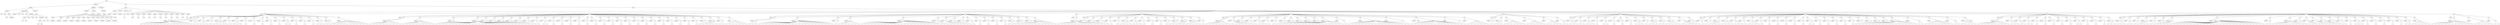 graph Tree {
	"t0" [label = "TEI"];
	"t1" [label = "teiHeader"];
	"t2" [label = "fileDesc"];
	"t3" [label = "titleStmt"];
	"t4" [label = "title"];
	"t5" [label = "title"];
	"t6" [label = "author"];
	"t7" [label = "idno"];
	"t8" [label = "persName"];
	"t9" [label = "publicationStmt"];
	"t10" [label = "publisher"];
	"t11" [label = "idno"];
	"t12" [label = "idno"];
	"t13" [label = "idno"];
	"t14" [label = "availability"];
	"t15" [label = "licence"];
	"t16" [label = "ab"];
	"t17" [label = "ref"];
	"t18" [label = "sourceDesc"];
	"t19" [label = "bibl"];
	"t20" [label = "name"];
	"t21" [label = "idno"];
	"t22" [label = "idno"];
	"t23" [label = "availability"];
	"t24" [label = "licence"];
	"t25" [label = "ab"];
	"t26" [label = "ref"];
	"t27" [label = "bibl"];
	"t28" [label = "date"];
	"t29" [label = "idno"];
	"t30" [label = "profileDesc"];
	"t31" [label = "particDesc"];
	"t32" [label = "listPerson"];
	"t33" [label = "person"];
	"t34" [label = "persName"];
	"t35" [label = "person"];
	"t36" [label = "persName"];
	"t37" [label = "person"];
	"t38" [label = "persName"];
	"t39" [label = "person"];
	"t40" [label = "persName"];
	"t41" [label = "person"];
	"t42" [label = "persName"];
	"t43" [label = "person"];
	"t44" [label = "persName"];
	"t45" [label = "person"];
	"t46" [label = "persName"];
	"t47" [label = "person"];
	"t48" [label = "persName"];
	"t49" [label = "person"];
	"t50" [label = "persName"];
	"t51" [label = "person"];
	"t52" [label = "persName"];
	"t53" [label = "person"];
	"t54" [label = "persName"];
	"t55" [label = "textClass"];
	"t56" [label = "keywords"];
	"t57" [label = "term"];
	"t58" [label = "term"];
	"t59" [label = "classCode"];
	"t60" [label = "revisionDesc"];
	"t61" [label = "listChange"];
	"t62" [label = "change"];
	"t63" [label = "text"];
	"t64" [label = "front"];
	"t65" [label = "docTitle"];
	"t66" [label = "titlePart"];
	"t67" [label = "titlePart"];
	"t68" [label = "titlePart"];
	"t69" [label = "docDate"];
	"t70" [label = "docAuthor"];
	"t71" [label = "div"];
	"t72" [label = "div"];
	"t73" [label = "p"];
	"t74" [label = "castList"];
	"t75" [label = "head"];
	"t76" [label = "castItem"];
	"t77" [label = "role"];
	"t78" [label = "castItem"];
	"t79" [label = "role"];
	"t80" [label = "castItem"];
	"t81" [label = "role"];
	"t82" [label = "castItem"];
	"t83" [label = "role"];
	"t84" [label = "castItem"];
	"t85" [label = "role"];
	"t86" [label = "castItem"];
	"t87" [label = "role"];
	"t88" [label = "castItem"];
	"t89" [label = "role"];
	"t90" [label = "castItem"];
	"t91" [label = "role"];
	"t92" [label = "castItem"];
	"t93" [label = "role"];
	"t94" [label = "castItem"];
	"t95" [label = "role"];
	"t96" [label = "castItem"];
	"t97" [label = "role"];
	"t98" [label = "body"];
	"t99" [label = "div"];
	"t100" [label = "head"];
	"t101" [label = "div"];
	"t102" [label = "head"];
	"t103" [label = "sp"];
	"t104" [label = "speaker"];
	"t105" [label = "p"];
	"t106" [label = "s"];
	"t107" [label = "s"];
	"t108" [label = "s"];
	"t109" [label = "s"];
	"t110" [label = "s"];
	"t111" [label = "s"];
	"t112" [label = "s"];
	"t113" [label = "s"];
	"t114" [label = "s"];
	"t115" [label = "s"];
	"t116" [label = "s"];
	"t117" [label = "s"];
	"t118" [label = "s"];
	"t119" [label = "s"];
	"t120" [label = "s"];
	"t121" [label = "s"];
	"t122" [label = "sp"];
	"t123" [label = "speaker"];
	"t124" [label = "p"];
	"t125" [label = "s"];
	"t126" [label = "s"];
	"t127" [label = "sp"];
	"t128" [label = "speaker"];
	"t129" [label = "p"];
	"t130" [label = "s"];
	"t131" [label = "s"];
	"t132" [label = "s"];
	"t133" [label = "sp"];
	"t134" [label = "speaker"];
	"t135" [label = "p"];
	"t136" [label = "s"];
	"t137" [label = "sp"];
	"t138" [label = "speaker"];
	"t139" [label = "p"];
	"t140" [label = "s"];
	"t141" [label = "s"];
	"t142" [label = "s"];
	"t143" [label = "s"];
	"t144" [label = "s"];
	"t145" [label = "sp"];
	"t146" [label = "speaker"];
	"t147" [label = "p"];
	"t148" [label = "s"];
	"t149" [label = "sp"];
	"t150" [label = "speaker"];
	"t151" [label = "p"];
	"t152" [label = "s"];
	"t153" [label = "s"];
	"t154" [label = "s"];
	"t155" [label = "sp"];
	"t156" [label = "speaker"];
	"t157" [label = "p"];
	"t158" [label = "s"];
	"t159" [label = "sp"];
	"t160" [label = "speaker"];
	"t161" [label = "p"];
	"t162" [label = "s"];
	"t163" [label = "sp"];
	"t164" [label = "speaker"];
	"t165" [label = "p"];
	"t166" [label = "s"];
	"t167" [label = "sp"];
	"t168" [label = "speaker"];
	"t169" [label = "p"];
	"t170" [label = "s"];
	"t171" [label = "sp"];
	"t172" [label = "speaker"];
	"t173" [label = "p"];
	"t174" [label = "s"];
	"t175" [label = "sp"];
	"t176" [label = "speaker"];
	"t177" [label = "p"];
	"t178" [label = "s"];
	"t179" [label = "s"];
	"t180" [label = "sp"];
	"t181" [label = "speaker"];
	"t182" [label = "p"];
	"t183" [label = "s"];
	"t184" [label = "sp"];
	"t185" [label = "speaker"];
	"t186" [label = "p"];
	"t187" [label = "s"];
	"t188" [label = "sp"];
	"t189" [label = "speaker"];
	"t190" [label = "p"];
	"t191" [label = "s"];
	"t192" [label = "sp"];
	"t193" [label = "speaker"];
	"t194" [label = "p"];
	"t195" [label = "s"];
	"t196" [label = "s"];
	"t197" [label = "sp"];
	"t198" [label = "speaker"];
	"t199" [label = "p"];
	"t200" [label = "s"];
	"t201" [label = "s"];
	"t202" [label = "sp"];
	"t203" [label = "speaker"];
	"t204" [label = "p"];
	"t205" [label = "s"];
	"t206" [label = "s"];
	"t207" [label = "s"];
	"t208" [label = "s"];
	"t209" [label = "s"];
	"t210" [label = "s"];
	"t211" [label = "s"];
	"t212" [label = "s"];
	"t213" [label = "s"];
	"t214" [label = "s"];
	"t215" [label = "s"];
	"t216" [label = "s"];
	"t217" [label = "div"];
	"t218" [label = "head"];
	"t219" [label = "sp"];
	"t220" [label = "speaker"];
	"t221" [label = "p"];
	"t222" [label = "s"];
	"t223" [label = "s"];
	"t224" [label = "s"];
	"t225" [label = "s"];
	"t226" [label = "s"];
	"t227" [label = "s"];
	"t228" [label = "s"];
	"t229" [label = "s"];
	"t230" [label = "s"];
	"t231" [label = "s"];
	"t232" [label = "sp"];
	"t233" [label = "speaker"];
	"t234" [label = "p"];
	"t235" [label = "s"];
	"t236" [label = "s"];
	"t237" [label = "s"];
	"t238" [label = "s"];
	"t239" [label = "s"];
	"t240" [label = "s"];
	"t241" [label = "s"];
	"t242" [label = "s"];
	"t243" [label = "s"];
	"t244" [label = "s"];
	"t245" [label = "sp"];
	"t246" [label = "speaker"];
	"t247" [label = "p"];
	"t248" [label = "s"];
	"t249" [label = "sp"];
	"t250" [label = "speaker"];
	"t251" [label = "p"];
	"t252" [label = "s"];
	"t253" [label = "s"];
	"t254" [label = "s"];
	"t255" [label = "s"];
	"t256" [label = "s"];
	"t257" [label = "s"];
	"t258" [label = "s"];
	"t259" [label = "s"];
	"t260" [label = "s"];
	"t261" [label = "s"];
	"t262" [label = "s"];
	"t263" [label = "s"];
	"t264" [label = "s"];
	"t265" [label = "s"];
	"t266" [label = "s"];
	"t267" [label = "s"];
	"t268" [label = "s"];
	"t269" [label = "s"];
	"t270" [label = "s"];
	"t271" [label = "s"];
	"t272" [label = "s"];
	"t273" [label = "s"];
	"t274" [label = "s"];
	"t275" [label = "s"];
	"t276" [label = "sp"];
	"t277" [label = "speaker"];
	"t278" [label = "p"];
	"t279" [label = "s"];
	"t280" [label = "sp"];
	"t281" [label = "speaker"];
	"t282" [label = "p"];
	"t283" [label = "s"];
	"t284" [label = "sp"];
	"t285" [label = "speaker"];
	"t286" [label = "p"];
	"t287" [label = "s"];
	"t288" [label = "sp"];
	"t289" [label = "speaker"];
	"t290" [label = "p"];
	"t291" [label = "s"];
	"t292" [label = "sp"];
	"t293" [label = "speaker"];
	"t294" [label = "p"];
	"t295" [label = "s"];
	"t296" [label = "sp"];
	"t297" [label = "speaker"];
	"t298" [label = "p"];
	"t299" [label = "s"];
	"t300" [label = "sp"];
	"t301" [label = "speaker"];
	"t302" [label = "p"];
	"t303" [label = "s"];
	"t304" [label = "sp"];
	"t305" [label = "speaker"];
	"t306" [label = "p"];
	"t307" [label = "s"];
	"t308" [label = "s"];
	"t309" [label = "sp"];
	"t310" [label = "speaker"];
	"t311" [label = "p"];
	"t312" [label = "s"];
	"t313" [label = "sp"];
	"t314" [label = "speaker"];
	"t315" [label = "p"];
	"t316" [label = "s"];
	"t317" [label = "sp"];
	"t318" [label = "speaker"];
	"t319" [label = "p"];
	"t320" [label = "s"];
	"t321" [label = "sp"];
	"t322" [label = "speaker"];
	"t323" [label = "p"];
	"t324" [label = "s"];
	"t325" [label = "sp"];
	"t326" [label = "speaker"];
	"t327" [label = "p"];
	"t328" [label = "s"];
	"t329" [label = "sp"];
	"t330" [label = "speaker"];
	"t331" [label = "p"];
	"t332" [label = "s"];
	"t333" [label = "sp"];
	"t334" [label = "speaker"];
	"t335" [label = "p"];
	"t336" [label = "s"];
	"t337" [label = "sp"];
	"t338" [label = "speaker"];
	"t339" [label = "p"];
	"t340" [label = "s"];
	"t341" [label = "sp"];
	"t342" [label = "speaker"];
	"t343" [label = "p"];
	"t344" [label = "s"];
	"t345" [label = "sp"];
	"t346" [label = "speaker"];
	"t347" [label = "p"];
	"t348" [label = "s"];
	"t349" [label = "sp"];
	"t350" [label = "speaker"];
	"t351" [label = "p"];
	"t352" [label = "s"];
	"t353" [label = "sp"];
	"t354" [label = "speaker"];
	"t355" [label = "p"];
	"t356" [label = "s"];
	"t357" [label = "sp"];
	"t358" [label = "speaker"];
	"t359" [label = "p"];
	"t360" [label = "s"];
	"t361" [label = "sp"];
	"t362" [label = "speaker"];
	"t363" [label = "p"];
	"t364" [label = "s"];
	"t365" [label = "sp"];
	"t366" [label = "speaker"];
	"t367" [label = "p"];
	"t368" [label = "s"];
	"t369" [label = "sp"];
	"t370" [label = "speaker"];
	"t371" [label = "p"];
	"t372" [label = "s"];
	"t373" [label = "sp"];
	"t374" [label = "speaker"];
	"t375" [label = "p"];
	"t376" [label = "s"];
	"t377" [label = "sp"];
	"t378" [label = "speaker"];
	"t379" [label = "p"];
	"t380" [label = "s"];
	"t381" [label = "sp"];
	"t382" [label = "speaker"];
	"t383" [label = "p"];
	"t384" [label = "s"];
	"t385" [label = "sp"];
	"t386" [label = "speaker"];
	"t387" [label = "p"];
	"t388" [label = "s"];
	"t389" [label = "s"];
	"t390" [label = "s"];
	"t391" [label = "s"];
	"t392" [label = "s"];
	"t393" [label = "sp"];
	"t394" [label = "speaker"];
	"t395" [label = "p"];
	"t396" [label = "s"];
	"t397" [label = "s"];
	"t398" [label = "sp"];
	"t399" [label = "speaker"];
	"t400" [label = "p"];
	"t401" [label = "s"];
	"t402" [label = "s"];
	"t403" [label = "s"];
	"t404" [label = "s"];
	"t405" [label = "s"];
	"t406" [label = "s"];
	"t407" [label = "s"];
	"t408" [label = "div"];
	"t409" [label = "head"];
	"t410" [label = "sp"];
	"t411" [label = "speaker"];
	"t412" [label = "p"];
	"t413" [label = "s"];
	"t414" [label = "s"];
	"t415" [label = "s"];
	"t416" [label = "sp"];
	"t417" [label = "speaker"];
	"t418" [label = "p"];
	"t419" [label = "s"];
	"t420" [label = "s"];
	"t421" [label = "s"];
	"t422" [label = "s"];
	"t423" [label = "s"];
	"t424" [label = "s"];
	"t425" [label = "s"];
	"t426" [label = "s"];
	"t427" [label = "s"];
	"t428" [label = "s"];
	"t429" [label = "s"];
	"t430" [label = "s"];
	"t431" [label = "s"];
	"t432" [label = "s"];
	"t433" [label = "s"];
	"t434" [label = "s"];
	"t435" [label = "s"];
	"t436" [label = "s"];
	"t437" [label = "s"];
	"t438" [label = "s"];
	"t439" [label = "s"];
	"t440" [label = "s"];
	"t441" [label = "s"];
	"t442" [label = "sp"];
	"t443" [label = "speaker"];
	"t444" [label = "p"];
	"t445" [label = "s"];
	"t446" [label = "sp"];
	"t447" [label = "speaker"];
	"t448" [label = "p"];
	"t449" [label = "s"];
	"t450" [label = "s"];
	"t451" [label = "s"];
	"t452" [label = "s"];
	"t453" [label = "s"];
	"t454" [label = "s"];
	"t455" [label = "s"];
	"t456" [label = "sp"];
	"t457" [label = "speaker"];
	"t458" [label = "p"];
	"t459" [label = "s"];
	"t460" [label = "s"];
	"t461" [label = "s"];
	"t462" [label = "s"];
	"t463" [label = "s"];
	"t464" [label = "s"];
	"t465" [label = "s"];
	"t466" [label = "s"];
	"t467" [label = "s"];
	"t468" [label = "s"];
	"t469" [label = "s"];
	"t470" [label = "s"];
	"t471" [label = "s"];
	"t472" [label = "s"];
	"t473" [label = "s"];
	"t474" [label = "s"];
	"t475" [label = "s"];
	"t476" [label = "s"];
	"t477" [label = "s"];
	"t478" [label = "s"];
	"t479" [label = "s"];
	"t480" [label = "s"];
	"t481" [label = "s"];
	"t482" [label = "s"];
	"t483" [label = "s"];
	"t484" [label = "sp"];
	"t485" [label = "speaker"];
	"t486" [label = "p"];
	"t487" [label = "s"];
	"t488" [label = "s"];
	"t489" [label = "sp"];
	"t490" [label = "speaker"];
	"t491" [label = "p"];
	"t492" [label = "s"];
	"t493" [label = "s"];
	"t494" [label = "s"];
	"t495" [label = "s"];
	"t496" [label = "sp"];
	"t497" [label = "speaker"];
	"t498" [label = "p"];
	"t499" [label = "s"];
	"t500" [label = "s"];
	"t501" [label = "sp"];
	"t502" [label = "speaker"];
	"t503" [label = "p"];
	"t504" [label = "s"];
	"t505" [label = "sp"];
	"t506" [label = "speaker"];
	"t507" [label = "p"];
	"t508" [label = "s"];
	"t509" [label = "sp"];
	"t510" [label = "speaker"];
	"t511" [label = "p"];
	"t512" [label = "s"];
	"t513" [label = "sp"];
	"t514" [label = "speaker"];
	"t515" [label = "p"];
	"t516" [label = "s"];
	"t517" [label = "sp"];
	"t518" [label = "speaker"];
	"t519" [label = "p"];
	"t520" [label = "s"];
	"t521" [label = "sp"];
	"t522" [label = "speaker"];
	"t523" [label = "p"];
	"t524" [label = "s"];
	"t525" [label = "sp"];
	"t526" [label = "speaker"];
	"t527" [label = "p"];
	"t528" [label = "s"];
	"t529" [label = "sp"];
	"t530" [label = "speaker"];
	"t531" [label = "p"];
	"t532" [label = "s"];
	"t533" [label = "s"];
	"t534" [label = "sp"];
	"t535" [label = "speaker"];
	"t536" [label = "p"];
	"t537" [label = "s"];
	"t538" [label = "sp"];
	"t539" [label = "speaker"];
	"t540" [label = "p"];
	"t541" [label = "s"];
	"t542" [label = "s"];
	"t543" [label = "s"];
	"t544" [label = "s"];
	"t545" [label = "s"];
	"t546" [label = "s"];
	"t547" [label = "s"];
	"t548" [label = "s"];
	"t549" [label = "s"];
	"t550" [label = "s"];
	"t551" [label = "s"];
	"t552" [label = "div"];
	"t553" [label = "head"];
	"t554" [label = "sp"];
	"t555" [label = "speaker"];
	"t556" [label = "p"];
	"t557" [label = "s"];
	"t558" [label = "s"];
	"t559" [label = "s"];
	"t560" [label = "s"];
	"t561" [label = "s"];
	"t562" [label = "s"];
	"t563" [label = "s"];
	"t564" [label = "s"];
	"t565" [label = "s"];
	"t566" [label = "s"];
	"t567" [label = "s"];
	"t568" [label = "s"];
	"t569" [label = "div"];
	"t570" [label = "head"];
	"t571" [label = "sp"];
	"t572" [label = "speaker"];
	"t573" [label = "p"];
	"t574" [label = "s"];
	"t575" [label = "s"];
	"t576" [label = "sp"];
	"t577" [label = "speaker"];
	"t578" [label = "p"];
	"t579" [label = "s"];
	"t580" [label = "sp"];
	"t581" [label = "speaker"];
	"t582" [label = "p"];
	"t583" [label = "s"];
	"t584" [label = "sp"];
	"t585" [label = "speaker"];
	"t586" [label = "p"];
	"t587" [label = "s"];
	"t588" [label = "sp"];
	"t589" [label = "speaker"];
	"t590" [label = "p"];
	"t591" [label = "s"];
	"t592" [label = "sp"];
	"t593" [label = "speaker"];
	"t594" [label = "p"];
	"t595" [label = "s"];
	"t596" [label = "s"];
	"t597" [label = "s"];
	"t598" [label = "s"];
	"t599" [label = "sp"];
	"t600" [label = "speaker"];
	"t601" [label = "p"];
	"t602" [label = "s"];
	"t603" [label = "s"];
	"t604" [label = "s"];
	"t605" [label = "sp"];
	"t606" [label = "speaker"];
	"t607" [label = "p"];
	"t608" [label = "s"];
	"t609" [label = "sp"];
	"t610" [label = "speaker"];
	"t611" [label = "p"];
	"t612" [label = "s"];
	"t613" [label = "sp"];
	"t614" [label = "speaker"];
	"t615" [label = "p"];
	"t616" [label = "s"];
	"t617" [label = "sp"];
	"t618" [label = "speaker"];
	"t619" [label = "p"];
	"t620" [label = "s"];
	"t621" [label = "sp"];
	"t622" [label = "speaker"];
	"t623" [label = "p"];
	"t624" [label = "s"];
	"t625" [label = "s"];
	"t626" [label = "sp"];
	"t627" [label = "speaker"];
	"t628" [label = "p"];
	"t629" [label = "s"];
	"t630" [label = "s"];
	"t631" [label = "s"];
	"t632" [label = "sp"];
	"t633" [label = "speaker"];
	"t634" [label = "p"];
	"t635" [label = "s"];
	"t636" [label = "s"];
	"t637" [label = "s"];
	"t638" [label = "s"];
	"t639" [label = "s"];
	"t640" [label = "sp"];
	"t641" [label = "speaker"];
	"t642" [label = "p"];
	"t643" [label = "s"];
	"t644" [label = "div"];
	"t645" [label = "head"];
	"t646" [label = "sp"];
	"t647" [label = "speaker"];
	"t648" [label = "p"];
	"t649" [label = "s"];
	"t650" [label = "s"];
	"t651" [label = "s"];
	"t652" [label = "s"];
	"t653" [label = "s"];
	"t654" [label = "s"];
	"t655" [label = "s"];
	"t656" [label = "s"];
	"t657" [label = "sp"];
	"t658" [label = "speaker"];
	"t659" [label = "p"];
	"t660" [label = "s"];
	"t661" [label = "s"];
	"t662" [label = "s"];
	"t663" [label = "s"];
	"t664" [label = "s"];
	"t665" [label = "s"];
	"t666" [label = "sp"];
	"t667" [label = "speaker"];
	"t668" [label = "p"];
	"t669" [label = "s"];
	"t670" [label = "sp"];
	"t671" [label = "speaker"];
	"t672" [label = "p"];
	"t673" [label = "s"];
	"t674" [label = "sp"];
	"t675" [label = "speaker"];
	"t676" [label = "p"];
	"t677" [label = "s"];
	"t678" [label = "s"];
	"t679" [label = "s"];
	"t680" [label = "sp"];
	"t681" [label = "speaker"];
	"t682" [label = "p"];
	"t683" [label = "s"];
	"t684" [label = "sp"];
	"t685" [label = "speaker"];
	"t686" [label = "p"];
	"t687" [label = "s"];
	"t688" [label = "sp"];
	"t689" [label = "speaker"];
	"t690" [label = "p"];
	"t691" [label = "s"];
	"t692" [label = "sp"];
	"t693" [label = "speaker"];
	"t694" [label = "p"];
	"t695" [label = "s"];
	"t696" [label = "sp"];
	"t697" [label = "speaker"];
	"t698" [label = "p"];
	"t699" [label = "s"];
	"t700" [label = "sp"];
	"t701" [label = "speaker"];
	"t702" [label = "p"];
	"t703" [label = "s"];
	"t704" [label = "sp"];
	"t705" [label = "speaker"];
	"t706" [label = "p"];
	"t707" [label = "s"];
	"t708" [label = "sp"];
	"t709" [label = "speaker"];
	"t710" [label = "p"];
	"t711" [label = "s"];
	"t712" [label = "s"];
	"t713" [label = "s"];
	"t714" [label = "s"];
	"t715" [label = "s"];
	"t716" [label = "s"];
	"t717" [label = "s"];
	"t718" [label = "s"];
	"t719" [label = "s"];
	"t720" [label = "s"];
	"t721" [label = "s"];
	"t722" [label = "s"];
	"t723" [label = "s"];
	"t724" [label = "s"];
	"t725" [label = "s"];
	"t726" [label = "s"];
	"t727" [label = "sp"];
	"t728" [label = "speaker"];
	"t729" [label = "p"];
	"t730" [label = "s"];
	"t731" [label = "sp"];
	"t732" [label = "speaker"];
	"t733" [label = "p"];
	"t734" [label = "s"];
	"t735" [label = "s"];
	"t736" [label = "s"];
	"t737" [label = "s"];
	"t738" [label = "s"];
	"t739" [label = "s"];
	"t740" [label = "s"];
	"t741" [label = "s"];
	"t742" [label = "s"];
	"t743" [label = "s"];
	"t744" [label = "s"];
	"t745" [label = "s"];
	"t746" [label = "s"];
	"t747" [label = "s"];
	"t748" [label = "s"];
	"t749" [label = "s"];
	"t750" [label = "s"];
	"t751" [label = "s"];
	"t752" [label = "sp"];
	"t753" [label = "speaker"];
	"t754" [label = "p"];
	"t755" [label = "s"];
	"t756" [label = "sp"];
	"t757" [label = "speaker"];
	"t758" [label = "note"];
	"t759" [label = "p"];
	"t760" [label = "s"];
	"t761" [label = "s"];
	"t762" [label = "s"];
	"t763" [label = "s"];
	"t764" [label = "s"];
	"t765" [label = "s"];
	"t766" [label = "s"];
	"t767" [label = "s"];
	"t768" [label = "s"];
	"t769" [label = "s"];
	"t770" [label = "s"];
	"t771" [label = "s"];
	"t772" [label = "s"];
	"t773" [label = "s"];
	"t774" [label = "s"];
	"t775" [label = "s"];
	"t776" [label = "sp"];
	"t777" [label = "speaker"];
	"t778" [label = "p"];
	"t779" [label = "s"];
	"t780" [label = "sp"];
	"t781" [label = "speaker"];
	"t782" [label = "p"];
	"t783" [label = "s"];
	"t784" [label = "s"];
	"t785" [label = "s"];
	"t786" [label = "s"];
	"t787" [label = "s"];
	"t788" [label = "s"];
	"t789" [label = "s"];
	"t790" [label = "div"];
	"t791" [label = "head"];
	"t792" [label = "sp"];
	"t793" [label = "speaker"];
	"t794" [label = "p"];
	"t795" [label = "s"];
	"t796" [label = "sp"];
	"t797" [label = "speaker"];
	"t798" [label = "p"];
	"t799" [label = "s"];
	"t800" [label = "s"];
	"t801" [label = "s"];
	"t802" [label = "sp"];
	"t803" [label = "speaker"];
	"t804" [label = "p"];
	"t805" [label = "s"];
	"t806" [label = "s"];
	"t807" [label = "s"];
	"t808" [label = "s"];
	"t809" [label = "s"];
	"t810" [label = "s"];
	"t811" [label = "s"];
	"t812" [label = "sp"];
	"t813" [label = "speaker"];
	"t814" [label = "p"];
	"t815" [label = "s"];
	"t816" [label = "s"];
	"t817" [label = "s"];
	"t818" [label = "s"];
	"t819" [label = "s"];
	"t820" [label = "s"];
	"t821" [label = "sp"];
	"t822" [label = "speaker"];
	"t823" [label = "p"];
	"t824" [label = "s"];
	"t825" [label = "s"];
	"t826" [label = "s"];
	"t827" [label = "s"];
	"t828" [label = "s"];
	"t829" [label = "sp"];
	"t830" [label = "speaker"];
	"t831" [label = "p"];
	"t832" [label = "s"];
	"t833" [label = "s"];
	"t834" [label = "div"];
	"t835" [label = "head"];
	"t836" [label = "sp"];
	"t837" [label = "speaker"];
	"t838" [label = "p"];
	"t839" [label = "s"];
	"t840" [label = "s"];
	"t841" [label = "s"];
	"t842" [label = "sp"];
	"t843" [label = "speaker"];
	"t844" [label = "p"];
	"t845" [label = "s"];
	"t846" [label = "s"];
	"t847" [label = "sp"];
	"t848" [label = "speaker"];
	"t849" [label = "p"];
	"t850" [label = "s"];
	"t851" [label = "s"];
	"t852" [label = "s"];
	"t853" [label = "sp"];
	"t854" [label = "speaker"];
	"t855" [label = "p"];
	"t856" [label = "s"];
	"t857" [label = "sp"];
	"t858" [label = "speaker"];
	"t859" [label = "p"];
	"t860" [label = "s"];
	"t861" [label = "s"];
	"t862" [label = "sp"];
	"t863" [label = "speaker"];
	"t864" [label = "p"];
	"t865" [label = "s"];
	"t866" [label = "sp"];
	"t867" [label = "speaker"];
	"t868" [label = "p"];
	"t869" [label = "s"];
	"t870" [label = "sp"];
	"t871" [label = "speaker"];
	"t872" [label = "p"];
	"t873" [label = "s"];
	"t874" [label = "sp"];
	"t875" [label = "speaker"];
	"t876" [label = "p"];
	"t877" [label = "s"];
	"t878" [label = "s"];
	"t879" [label = "s"];
	"t880" [label = "sp"];
	"t881" [label = "speaker"];
	"t882" [label = "p"];
	"t883" [label = "s"];
	"t884" [label = "sp"];
	"t885" [label = "speaker"];
	"t886" [label = "p"];
	"t887" [label = "s"];
	"t888" [label = "s"];
	"t889" [label = "s"];
	"t890" [label = "sp"];
	"t891" [label = "speaker"];
	"t892" [label = "p"];
	"t893" [label = "s"];
	"t894" [label = "s"];
	"t895" [label = "sp"];
	"t896" [label = "speaker"];
	"t897" [label = "p"];
	"t898" [label = "s"];
	"t899" [label = "s"];
	"t900" [label = "s"];
	"t901" [label = "s"];
	"t902" [label = "s"];
	"t903" [label = "sp"];
	"t904" [label = "speaker"];
	"t905" [label = "p"];
	"t906" [label = "s"];
	"t907" [label = "s"];
	"t908" [label = "s"];
	"t909" [label = "s"];
	"t910" [label = "s"];
	"t911" [label = "sp"];
	"t912" [label = "speaker"];
	"t913" [label = "p"];
	"t914" [label = "s"];
	"t915" [label = "div"];
	"t916" [label = "head"];
	"t917" [label = "sp"];
	"t918" [label = "speaker"];
	"t919" [label = "p"];
	"t920" [label = "s"];
	"t921" [label = "sp"];
	"t922" [label = "speaker"];
	"t923" [label = "p"];
	"t924" [label = "s"];
	"t925" [label = "sp"];
	"t926" [label = "speaker"];
	"t927" [label = "p"];
	"t928" [label = "s"];
	"t929" [label = "s"];
	"t930" [label = "s"];
	"t931" [label = "s"];
	"t932" [label = "sp"];
	"t933" [label = "speaker"];
	"t934" [label = "p"];
	"t935" [label = "s"];
	"t936" [label = "s"];
	"t937" [label = "s"];
	"t938" [label = "s"];
	"t939" [label = "sp"];
	"t940" [label = "speaker"];
	"t941" [label = "p"];
	"t942" [label = "s"];
	"t943" [label = "s"];
	"t944" [label = "s"];
	"t945" [label = "sp"];
	"t946" [label = "speaker"];
	"t947" [label = "p"];
	"t948" [label = "s"];
	"t949" [label = "sp"];
	"t950" [label = "speaker"];
	"t951" [label = "p"];
	"t952" [label = "s"];
	"t953" [label = "s"];
	"t954" [label = "s"];
	"t955" [label = "s"];
	"t956" [label = "sp"];
	"t957" [label = "speaker"];
	"t958" [label = "p"];
	"t959" [label = "s"];
	"t960" [label = "sp"];
	"t961" [label = "speaker"];
	"t962" [label = "p"];
	"t963" [label = "s"];
	"t964" [label = "sp"];
	"t965" [label = "speaker"];
	"t966" [label = "p"];
	"t967" [label = "s"];
	"t968" [label = "sp"];
	"t969" [label = "speaker"];
	"t970" [label = "p"];
	"t971" [label = "s"];
	"t972" [label = "sp"];
	"t973" [label = "speaker"];
	"t974" [label = "p"];
	"t975" [label = "s"];
	"t976" [label = "sp"];
	"t977" [label = "speaker"];
	"t978" [label = "p"];
	"t979" [label = "s"];
	"t980" [label = "sp"];
	"t981" [label = "speaker"];
	"t982" [label = "p"];
	"t983" [label = "s"];
	"t984" [label = "s"];
	"t985" [label = "sp"];
	"t986" [label = "speaker"];
	"t987" [label = "p"];
	"t988" [label = "s"];
	"t989" [label = "sp"];
	"t990" [label = "speaker"];
	"t991" [label = "p"];
	"t992" [label = "s"];
	"t993" [label = "sp"];
	"t994" [label = "speaker"];
	"t995" [label = "p"];
	"t996" [label = "s"];
	"t997" [label = "sp"];
	"t998" [label = "speaker"];
	"t999" [label = "p"];
	"t1000" [label = "s"];
	"t1001" [label = "sp"];
	"t1002" [label = "speaker"];
	"t1003" [label = "p"];
	"t1004" [label = "s"];
	"t1005" [label = "sp"];
	"t1006" [label = "speaker"];
	"t1007" [label = "p"];
	"t1008" [label = "s"];
	"t1009" [label = "sp"];
	"t1010" [label = "speaker"];
	"t1011" [label = "p"];
	"t1012" [label = "s"];
	"t1013" [label = "sp"];
	"t1014" [label = "speaker"];
	"t1015" [label = "p"];
	"t1016" [label = "s"];
	"t1017" [label = "sp"];
	"t1018" [label = "speaker"];
	"t1019" [label = "p"];
	"t1020" [label = "s"];
	"t1021" [label = "sp"];
	"t1022" [label = "speaker"];
	"t1023" [label = "p"];
	"t1024" [label = "s"];
	"t1025" [label = "s"];
	"t1026" [label = "s"];
	"t1027" [label = "s"];
	"t1028" [label = "s"];
	"t1029" [label = "s"];
	"t1030" [label = "s"];
	"t1031" [label = "s"];
	"t1032" [label = "s"];
	"t1033" [label = "s"];
	"t1034" [label = "s"];
	"t1035" [label = "s"];
	"t1036" [label = "s"];
	"t1037" [label = "s"];
	"t1038" [label = "s"];
	"t1039" [label = "sp"];
	"t1040" [label = "speaker"];
	"t1041" [label = "p"];
	"t1042" [label = "s"];
	"t1043" [label = "s"];
	"t1044" [label = "sp"];
	"t1045" [label = "speaker"];
	"t1046" [label = "p"];
	"t1047" [label = "s"];
	"t1048" [label = "s"];
	"t1049" [label = "s"];
	"t1050" [label = "s"];
	"t1051" [label = "s"];
	"t1052" [label = "s"];
	"t1053" [label = "s"];
	"t1054" [label = "s"];
	"t1055" [label = "s"];
	"t1056" [label = "sp"];
	"t1057" [label = "speaker"];
	"t1058" [label = "p"];
	"t1059" [label = "s"];
	"t1060" [label = "s"];
	"t1061" [label = "sp"];
	"t1062" [label = "speaker"];
	"t1063" [label = "p"];
	"t1064" [label = "s"];
	"t1065" [label = "s"];
	"t1066" [label = "s"];
	"t1067" [label = "s"];
	"t1068" [label = "s"];
	"t1069" [label = "stage"];
	"t1070" [label = "div"];
	"t1071" [label = "head"];
	"t1072" [label = "sp"];
	"t1073" [label = "speaker"];
	"t1074" [label = "p"];
	"t1075" [label = "s"];
	"t1076" [label = "s"];
	"t1077" [label = "s"];
	"t1078" [label = "s"];
	"t1079" [label = "s"];
	"t1080" [label = "s"];
	"t1081" [label = "s"];
	"t1082" [label = "s"];
	"t1083" [label = "s"];
	"t1084" [label = "s"];
	"t1085" [label = "sp"];
	"t1086" [label = "speaker"];
	"t1087" [label = "p"];
	"t1088" [label = "s"];
	"t1089" [label = "s"];
	"t1090" [label = "s"];
	"t1091" [label = "sp"];
	"t1092" [label = "speaker"];
	"t1093" [label = "p"];
	"t1094" [label = "s"];
	"t1095" [label = "s"];
	"t1096" [label = "sp"];
	"t1097" [label = "speaker"];
	"t1098" [label = "p"];
	"t1099" [label = "s"];
	"t1100" [label = "s"];
	"t1101" [label = "sp"];
	"t1102" [label = "speaker"];
	"t1103" [label = "p"];
	"t1104" [label = "s"];
	"t1105" [label = "sp"];
	"t1106" [label = "speaker"];
	"t1107" [label = "p"];
	"t1108" [label = "s"];
	"t1109" [label = "sp"];
	"t1110" [label = "speaker"];
	"t1111" [label = "p"];
	"t1112" [label = "s"];
	"t1113" [label = "sp"];
	"t1114" [label = "speaker"];
	"t1115" [label = "p"];
	"t1116" [label = "s"];
	"t1117" [label = "sp"];
	"t1118" [label = "speaker"];
	"t1119" [label = "p"];
	"t1120" [label = "s"];
	"t1121" [label = "sp"];
	"t1122" [label = "speaker"];
	"t1123" [label = "p"];
	"t1124" [label = "s"];
	"t1125" [label = "s"];
	"t1126" [label = "sp"];
	"t1127" [label = "speaker"];
	"t1128" [label = "p"];
	"t1129" [label = "s"];
	"t1130" [label = "sp"];
	"t1131" [label = "speaker"];
	"t1132" [label = "p"];
	"t1133" [label = "s"];
	"t1134" [label = "sp"];
	"t1135" [label = "speaker"];
	"t1136" [label = "p"];
	"t1137" [label = "s"];
	"t1138" [label = "sp"];
	"t1139" [label = "speaker"];
	"t1140" [label = "p"];
	"t1141" [label = "s"];
	"t1142" [label = "s"];
	"t1143" [label = "s"];
	"t1144" [label = "div"];
	"t1145" [label = "head"];
	"t1146" [label = "sp"];
	"t1147" [label = "speaker"];
	"t1148" [label = "p"];
	"t1149" [label = "s"];
	"t1150" [label = "s"];
	"t1151" [label = "s"];
	"t1152" [label = "sp"];
	"t1153" [label = "speaker"];
	"t1154" [label = "p"];
	"t1155" [label = "s"];
	"t1156" [label = "s"];
	"t1157" [label = "sp"];
	"t1158" [label = "speaker"];
	"t1159" [label = "p"];
	"t1160" [label = "s"];
	"t1161" [label = "sp"];
	"t1162" [label = "speaker"];
	"t1163" [label = "p"];
	"t1164" [label = "s"];
	"t1165" [label = "s"];
	"t1166" [label = "s"];
	"t1167" [label = "s"];
	"t1168" [label = "sp"];
	"t1169" [label = "speaker"];
	"t1170" [label = "p"];
	"t1171" [label = "s"];
	"t1172" [label = "sp"];
	"t1173" [label = "speaker"];
	"t1174" [label = "p"];
	"t1175" [label = "s"];
	"t1176" [label = "sp"];
	"t1177" [label = "speaker"];
	"t1178" [label = "p"];
	"t1179" [label = "s"];
	"t1180" [label = "s"];
	"t1181" [label = "s"];
	"t1182" [label = "s"];
	"t1183" [label = "sp"];
	"t1184" [label = "speaker"];
	"t1185" [label = "note"];
	"t1186" [label = "p"];
	"t1187" [label = "s"];
	"t1188" [label = "s"];
	"t1189" [label = "s"];
	"t1190" [label = "s"];
	"t1191" [label = "s"];
	"t1192" [label = "s"];
	"t1193" [label = "s"];
	"t1194" [label = "s"];
	"t1195" [label = "s"];
	"t1196" [label = "s"];
	"t1197" [label = "s"];
	"t1198" [label = "s"];
	"t1199" [label = "s"];
	"t1200" [label = "s"];
	"t1201" [label = "s"];
	"t1202" [label = "s"];
	"t1203" [label = "s"];
	"t1204" [label = "s"];
	"t1205" [label = "s"];
	"t1206" [label = "s"];
	"t1207" [label = "s"];
	"t1208" [label = "s"];
	"t1209" [label = "s"];
	"t1210" [label = "s"];
	"t1211" [label = "s"];
	"t1212" [label = "s"];
	"t1213" [label = "s"];
	"t1214" [label = "s"];
	"t1215" [label = "s"];
	"t1216" [label = "sp"];
	"t1217" [label = "speaker"];
	"t1218" [label = "p"];
	"t1219" [label = "s"];
	"t1220" [label = "s"];
	"t1221" [label = "sp"];
	"t1222" [label = "speaker"];
	"t1223" [label = "p"];
	"t1224" [label = "s"];
	"t1225" [label = "s"];
	"t1226" [label = "s"];
	"t1227" [label = "s"];
	"t1228" [label = "s"];
	"t1229" [label = "s"];
	"t1230" [label = "s"];
	"t1231" [label = "s"];
	"t1232" [label = "s"];
	"t1233" [label = "s"];
	"t1234" [label = "sp"];
	"t1235" [label = "speaker"];
	"t1236" [label = "p"];
	"t1237" [label = "s"];
	"t1238" [label = "sp"];
	"t1239" [label = "speaker"];
	"t1240" [label = "p"];
	"t1241" [label = "s"];
	"t1242" [label = "s"];
	"t1243" [label = "s"];
	"t1244" [label = "s"];
	"t1245" [label = "sp"];
	"t1246" [label = "speaker"];
	"t1247" [label = "p"];
	"t1248" [label = "s"];
	"t1249" [label = "s"];
	"t1250" [label = "s"];
	"t1251" [label = "sp"];
	"t1252" [label = "speaker"];
	"t1253" [label = "p"];
	"t1254" [label = "s"];
	"t1255" [label = "s"];
	"t1256" [label = "s"];
	"t1257" [label = "sp"];
	"t1258" [label = "speaker"];
	"t1259" [label = "p"];
	"t1260" [label = "s"];
	"t1261" [label = "sp"];
	"t1262" [label = "speaker"];
	"t1263" [label = "p"];
	"t1264" [label = "s"];
	"t1265" [label = "sp"];
	"t1266" [label = "speaker"];
	"t1267" [label = "p"];
	"t1268" [label = "s"];
	"t1269" [label = "sp"];
	"t1270" [label = "speaker"];
	"t1271" [label = "p"];
	"t1272" [label = "s"];
	"t1273" [label = "s"];
	"t1274" [label = "s"];
	"t1275" [label = "sp"];
	"t1276" [label = "speaker"];
	"t1277" [label = "p"];
	"t1278" [label = "s"];
	"t1279" [label = "sp"];
	"t1280" [label = "speaker"];
	"t1281" [label = "p"];
	"t1282" [label = "s"];
	"t1283" [label = "sp"];
	"t1284" [label = "speaker"];
	"t1285" [label = "p"];
	"t1286" [label = "s"];
	"t1287" [label = "sp"];
	"t1288" [label = "speaker"];
	"t1289" [label = "p"];
	"t1290" [label = "s"];
	"t1291" [label = "sp"];
	"t1292" [label = "speaker"];
	"t1293" [label = "p"];
	"t1294" [label = "s"];
	"t1295" [label = "sp"];
	"t1296" [label = "speaker"];
	"t1297" [label = "p"];
	"t1298" [label = "s"];
	"t1299" [label = "s"];
	"t1300" [label = "sp"];
	"t1301" [label = "speaker"];
	"t1302" [label = "p"];
	"t1303" [label = "s"];
	"t1304" [label = "s"];
	"t1305" [label = "s"];
	"t1306" [label = "s"];
	"t1307" [label = "s"];
	"t1308" [label = "s"];
	"t1309" [label = "div"];
	"t1310" [label = "head"];
	"t1311" [label = "sp"];
	"t1312" [label = "speaker"];
	"t1313" [label = "p"];
	"t1314" [label = "s"];
	"t1315" [label = "s"];
	"t1316" [label = "s"];
	"t1317" [label = "s"];
	"t1318" [label = "s"];
	"t1319" [label = "s"];
	"t1320" [label = "s"];
	"t1321" [label = "s"];
	"t1322" [label = "s"];
	"t1323" [label = "s"];
	"t1324" [label = "s"];
	"t1325" [label = "s"];
	"t1326" [label = "s"];
	"t1327" [label = "sp"];
	"t1328" [label = "speaker"];
	"t1329" [label = "p"];
	"t1330" [label = "s"];
	"t1331" [label = "s"];
	"t1332" [label = "s"];
	"t1333" [label = "s"];
	"t1334" [label = "s"];
	"t1335" [label = "s"];
	"t1336" [label = "sp"];
	"t1337" [label = "speaker"];
	"t1338" [label = "p"];
	"t1339" [label = "s"];
	"t1340" [label = "s"];
	"t0" -- "t1";
	"t1" -- "t2";
	"t2" -- "t3";
	"t3" -- "t4";
	"t3" -- "t5";
	"t3" -- "t6";
	"t6" -- "t7";
	"t6" -- "t8";
	"t2" -- "t9";
	"t9" -- "t10";
	"t9" -- "t11";
	"t9" -- "t12";
	"t9" -- "t13";
	"t9" -- "t14";
	"t14" -- "t15";
	"t15" -- "t16";
	"t15" -- "t17";
	"t2" -- "t18";
	"t18" -- "t19";
	"t19" -- "t20";
	"t19" -- "t21";
	"t19" -- "t22";
	"t19" -- "t23";
	"t23" -- "t24";
	"t24" -- "t25";
	"t24" -- "t26";
	"t19" -- "t27";
	"t27" -- "t28";
	"t27" -- "t29";
	"t1" -- "t30";
	"t30" -- "t31";
	"t31" -- "t32";
	"t32" -- "t33";
	"t33" -- "t34";
	"t32" -- "t35";
	"t35" -- "t36";
	"t32" -- "t37";
	"t37" -- "t38";
	"t32" -- "t39";
	"t39" -- "t40";
	"t32" -- "t41";
	"t41" -- "t42";
	"t32" -- "t43";
	"t43" -- "t44";
	"t32" -- "t45";
	"t45" -- "t46";
	"t32" -- "t47";
	"t47" -- "t48";
	"t32" -- "t49";
	"t49" -- "t50";
	"t32" -- "t51";
	"t51" -- "t52";
	"t32" -- "t53";
	"t53" -- "t54";
	"t30" -- "t55";
	"t55" -- "t56";
	"t56" -- "t57";
	"t56" -- "t58";
	"t55" -- "t59";
	"t1" -- "t60";
	"t60" -- "t61";
	"t61" -- "t62";
	"t0" -- "t63";
	"t63" -- "t64";
	"t64" -- "t65";
	"t65" -- "t66";
	"t65" -- "t67";
	"t65" -- "t68";
	"t64" -- "t69";
	"t64" -- "t70";
	"t64" -- "t71";
	"t71" -- "t72";
	"t72" -- "t73";
	"t64" -- "t74";
	"t74" -- "t75";
	"t74" -- "t76";
	"t76" -- "t77";
	"t74" -- "t78";
	"t78" -- "t79";
	"t74" -- "t80";
	"t80" -- "t81";
	"t74" -- "t82";
	"t82" -- "t83";
	"t74" -- "t84";
	"t84" -- "t85";
	"t74" -- "t86";
	"t86" -- "t87";
	"t74" -- "t88";
	"t88" -- "t89";
	"t74" -- "t90";
	"t90" -- "t91";
	"t74" -- "t92";
	"t92" -- "t93";
	"t74" -- "t94";
	"t94" -- "t95";
	"t74" -- "t96";
	"t96" -- "t97";
	"t63" -- "t98";
	"t98" -- "t99";
	"t99" -- "t100";
	"t99" -- "t101";
	"t101" -- "t102";
	"t101" -- "t103";
	"t103" -- "t104";
	"t103" -- "t105";
	"t105" -- "t106";
	"t105" -- "t107";
	"t105" -- "t108";
	"t105" -- "t109";
	"t105" -- "t110";
	"t105" -- "t111";
	"t105" -- "t112";
	"t105" -- "t113";
	"t105" -- "t114";
	"t105" -- "t115";
	"t105" -- "t116";
	"t105" -- "t117";
	"t105" -- "t118";
	"t105" -- "t119";
	"t105" -- "t120";
	"t105" -- "t121";
	"t101" -- "t122";
	"t122" -- "t123";
	"t122" -- "t124";
	"t124" -- "t125";
	"t124" -- "t126";
	"t101" -- "t127";
	"t127" -- "t128";
	"t127" -- "t129";
	"t129" -- "t130";
	"t129" -- "t131";
	"t129" -- "t132";
	"t101" -- "t133";
	"t133" -- "t134";
	"t133" -- "t135";
	"t135" -- "t136";
	"t101" -- "t137";
	"t137" -- "t138";
	"t137" -- "t139";
	"t139" -- "t140";
	"t139" -- "t141";
	"t139" -- "t142";
	"t139" -- "t143";
	"t139" -- "t144";
	"t101" -- "t145";
	"t145" -- "t146";
	"t145" -- "t147";
	"t147" -- "t148";
	"t101" -- "t149";
	"t149" -- "t150";
	"t149" -- "t151";
	"t151" -- "t152";
	"t151" -- "t153";
	"t151" -- "t154";
	"t101" -- "t155";
	"t155" -- "t156";
	"t155" -- "t157";
	"t157" -- "t158";
	"t101" -- "t159";
	"t159" -- "t160";
	"t159" -- "t161";
	"t161" -- "t162";
	"t101" -- "t163";
	"t163" -- "t164";
	"t163" -- "t165";
	"t165" -- "t166";
	"t101" -- "t167";
	"t167" -- "t168";
	"t167" -- "t169";
	"t169" -- "t170";
	"t101" -- "t171";
	"t171" -- "t172";
	"t171" -- "t173";
	"t173" -- "t174";
	"t101" -- "t175";
	"t175" -- "t176";
	"t175" -- "t177";
	"t177" -- "t178";
	"t177" -- "t179";
	"t101" -- "t180";
	"t180" -- "t181";
	"t180" -- "t182";
	"t182" -- "t183";
	"t101" -- "t184";
	"t184" -- "t185";
	"t184" -- "t186";
	"t186" -- "t187";
	"t101" -- "t188";
	"t188" -- "t189";
	"t188" -- "t190";
	"t190" -- "t191";
	"t101" -- "t192";
	"t192" -- "t193";
	"t192" -- "t194";
	"t194" -- "t195";
	"t194" -- "t196";
	"t101" -- "t197";
	"t197" -- "t198";
	"t197" -- "t199";
	"t199" -- "t200";
	"t199" -- "t201";
	"t101" -- "t202";
	"t202" -- "t203";
	"t202" -- "t204";
	"t204" -- "t205";
	"t204" -- "t206";
	"t204" -- "t207";
	"t204" -- "t208";
	"t204" -- "t209";
	"t204" -- "t210";
	"t204" -- "t211";
	"t204" -- "t212";
	"t204" -- "t213";
	"t204" -- "t214";
	"t204" -- "t215";
	"t204" -- "t216";
	"t99" -- "t217";
	"t217" -- "t218";
	"t217" -- "t219";
	"t219" -- "t220";
	"t219" -- "t221";
	"t221" -- "t222";
	"t221" -- "t223";
	"t221" -- "t224";
	"t221" -- "t225";
	"t221" -- "t226";
	"t221" -- "t227";
	"t221" -- "t228";
	"t221" -- "t229";
	"t221" -- "t230";
	"t221" -- "t231";
	"t217" -- "t232";
	"t232" -- "t233";
	"t232" -- "t234";
	"t234" -- "t235";
	"t234" -- "t236";
	"t234" -- "t237";
	"t234" -- "t238";
	"t234" -- "t239";
	"t234" -- "t240";
	"t234" -- "t241";
	"t234" -- "t242";
	"t234" -- "t243";
	"t234" -- "t244";
	"t217" -- "t245";
	"t245" -- "t246";
	"t245" -- "t247";
	"t247" -- "t248";
	"t217" -- "t249";
	"t249" -- "t250";
	"t249" -- "t251";
	"t251" -- "t252";
	"t251" -- "t253";
	"t251" -- "t254";
	"t251" -- "t255";
	"t251" -- "t256";
	"t251" -- "t257";
	"t251" -- "t258";
	"t251" -- "t259";
	"t251" -- "t260";
	"t251" -- "t261";
	"t251" -- "t262";
	"t251" -- "t263";
	"t251" -- "t264";
	"t251" -- "t265";
	"t251" -- "t266";
	"t251" -- "t267";
	"t251" -- "t268";
	"t251" -- "t269";
	"t251" -- "t270";
	"t251" -- "t271";
	"t251" -- "t272";
	"t251" -- "t273";
	"t251" -- "t274";
	"t251" -- "t275";
	"t217" -- "t276";
	"t276" -- "t277";
	"t276" -- "t278";
	"t278" -- "t279";
	"t217" -- "t280";
	"t280" -- "t281";
	"t280" -- "t282";
	"t282" -- "t283";
	"t217" -- "t284";
	"t284" -- "t285";
	"t284" -- "t286";
	"t286" -- "t287";
	"t217" -- "t288";
	"t288" -- "t289";
	"t288" -- "t290";
	"t290" -- "t291";
	"t217" -- "t292";
	"t292" -- "t293";
	"t292" -- "t294";
	"t294" -- "t295";
	"t217" -- "t296";
	"t296" -- "t297";
	"t296" -- "t298";
	"t298" -- "t299";
	"t217" -- "t300";
	"t300" -- "t301";
	"t300" -- "t302";
	"t302" -- "t303";
	"t217" -- "t304";
	"t304" -- "t305";
	"t304" -- "t306";
	"t306" -- "t307";
	"t306" -- "t308";
	"t217" -- "t309";
	"t309" -- "t310";
	"t309" -- "t311";
	"t311" -- "t312";
	"t217" -- "t313";
	"t313" -- "t314";
	"t313" -- "t315";
	"t315" -- "t316";
	"t217" -- "t317";
	"t317" -- "t318";
	"t317" -- "t319";
	"t319" -- "t320";
	"t217" -- "t321";
	"t321" -- "t322";
	"t321" -- "t323";
	"t323" -- "t324";
	"t217" -- "t325";
	"t325" -- "t326";
	"t325" -- "t327";
	"t327" -- "t328";
	"t217" -- "t329";
	"t329" -- "t330";
	"t329" -- "t331";
	"t331" -- "t332";
	"t217" -- "t333";
	"t333" -- "t334";
	"t333" -- "t335";
	"t335" -- "t336";
	"t217" -- "t337";
	"t337" -- "t338";
	"t337" -- "t339";
	"t339" -- "t340";
	"t217" -- "t341";
	"t341" -- "t342";
	"t341" -- "t343";
	"t343" -- "t344";
	"t217" -- "t345";
	"t345" -- "t346";
	"t345" -- "t347";
	"t347" -- "t348";
	"t217" -- "t349";
	"t349" -- "t350";
	"t349" -- "t351";
	"t351" -- "t352";
	"t217" -- "t353";
	"t353" -- "t354";
	"t353" -- "t355";
	"t355" -- "t356";
	"t217" -- "t357";
	"t357" -- "t358";
	"t357" -- "t359";
	"t359" -- "t360";
	"t217" -- "t361";
	"t361" -- "t362";
	"t361" -- "t363";
	"t363" -- "t364";
	"t217" -- "t365";
	"t365" -- "t366";
	"t365" -- "t367";
	"t367" -- "t368";
	"t217" -- "t369";
	"t369" -- "t370";
	"t369" -- "t371";
	"t371" -- "t372";
	"t217" -- "t373";
	"t373" -- "t374";
	"t373" -- "t375";
	"t375" -- "t376";
	"t217" -- "t377";
	"t377" -- "t378";
	"t377" -- "t379";
	"t379" -- "t380";
	"t217" -- "t381";
	"t381" -- "t382";
	"t381" -- "t383";
	"t383" -- "t384";
	"t217" -- "t385";
	"t385" -- "t386";
	"t385" -- "t387";
	"t387" -- "t388";
	"t387" -- "t389";
	"t387" -- "t390";
	"t387" -- "t391";
	"t387" -- "t392";
	"t217" -- "t393";
	"t393" -- "t394";
	"t393" -- "t395";
	"t395" -- "t396";
	"t395" -- "t397";
	"t217" -- "t398";
	"t398" -- "t399";
	"t398" -- "t400";
	"t400" -- "t401";
	"t400" -- "t402";
	"t400" -- "t403";
	"t400" -- "t404";
	"t400" -- "t405";
	"t400" -- "t406";
	"t400" -- "t407";
	"t99" -- "t408";
	"t408" -- "t409";
	"t408" -- "t410";
	"t410" -- "t411";
	"t410" -- "t412";
	"t412" -- "t413";
	"t412" -- "t414";
	"t412" -- "t415";
	"t408" -- "t416";
	"t416" -- "t417";
	"t416" -- "t418";
	"t418" -- "t419";
	"t418" -- "t420";
	"t418" -- "t421";
	"t418" -- "t422";
	"t418" -- "t423";
	"t418" -- "t424";
	"t418" -- "t425";
	"t418" -- "t426";
	"t418" -- "t427";
	"t418" -- "t428";
	"t418" -- "t429";
	"t418" -- "t430";
	"t418" -- "t431";
	"t418" -- "t432";
	"t418" -- "t433";
	"t418" -- "t434";
	"t418" -- "t435";
	"t418" -- "t436";
	"t418" -- "t437";
	"t418" -- "t438";
	"t418" -- "t439";
	"t418" -- "t440";
	"t418" -- "t441";
	"t408" -- "t442";
	"t442" -- "t443";
	"t442" -- "t444";
	"t444" -- "t445";
	"t408" -- "t446";
	"t446" -- "t447";
	"t446" -- "t448";
	"t448" -- "t449";
	"t448" -- "t450";
	"t448" -- "t451";
	"t448" -- "t452";
	"t448" -- "t453";
	"t448" -- "t454";
	"t448" -- "t455";
	"t408" -- "t456";
	"t456" -- "t457";
	"t456" -- "t458";
	"t458" -- "t459";
	"t458" -- "t460";
	"t458" -- "t461";
	"t458" -- "t462";
	"t458" -- "t463";
	"t458" -- "t464";
	"t458" -- "t465";
	"t458" -- "t466";
	"t458" -- "t467";
	"t458" -- "t468";
	"t458" -- "t469";
	"t458" -- "t470";
	"t458" -- "t471";
	"t458" -- "t472";
	"t458" -- "t473";
	"t458" -- "t474";
	"t458" -- "t475";
	"t458" -- "t476";
	"t458" -- "t477";
	"t458" -- "t478";
	"t458" -- "t479";
	"t458" -- "t480";
	"t458" -- "t481";
	"t458" -- "t482";
	"t458" -- "t483";
	"t408" -- "t484";
	"t484" -- "t485";
	"t484" -- "t486";
	"t486" -- "t487";
	"t486" -- "t488";
	"t408" -- "t489";
	"t489" -- "t490";
	"t489" -- "t491";
	"t491" -- "t492";
	"t491" -- "t493";
	"t491" -- "t494";
	"t491" -- "t495";
	"t408" -- "t496";
	"t496" -- "t497";
	"t496" -- "t498";
	"t498" -- "t499";
	"t498" -- "t500";
	"t408" -- "t501";
	"t501" -- "t502";
	"t501" -- "t503";
	"t503" -- "t504";
	"t408" -- "t505";
	"t505" -- "t506";
	"t505" -- "t507";
	"t507" -- "t508";
	"t408" -- "t509";
	"t509" -- "t510";
	"t509" -- "t511";
	"t511" -- "t512";
	"t408" -- "t513";
	"t513" -- "t514";
	"t513" -- "t515";
	"t515" -- "t516";
	"t408" -- "t517";
	"t517" -- "t518";
	"t517" -- "t519";
	"t519" -- "t520";
	"t408" -- "t521";
	"t521" -- "t522";
	"t521" -- "t523";
	"t523" -- "t524";
	"t408" -- "t525";
	"t525" -- "t526";
	"t525" -- "t527";
	"t527" -- "t528";
	"t408" -- "t529";
	"t529" -- "t530";
	"t529" -- "t531";
	"t531" -- "t532";
	"t531" -- "t533";
	"t408" -- "t534";
	"t534" -- "t535";
	"t534" -- "t536";
	"t536" -- "t537";
	"t408" -- "t538";
	"t538" -- "t539";
	"t538" -- "t540";
	"t540" -- "t541";
	"t540" -- "t542";
	"t540" -- "t543";
	"t540" -- "t544";
	"t540" -- "t545";
	"t540" -- "t546";
	"t540" -- "t547";
	"t540" -- "t548";
	"t540" -- "t549";
	"t540" -- "t550";
	"t540" -- "t551";
	"t99" -- "t552";
	"t552" -- "t553";
	"t552" -- "t554";
	"t554" -- "t555";
	"t554" -- "t556";
	"t556" -- "t557";
	"t556" -- "t558";
	"t556" -- "t559";
	"t556" -- "t560";
	"t556" -- "t561";
	"t556" -- "t562";
	"t556" -- "t563";
	"t556" -- "t564";
	"t556" -- "t565";
	"t556" -- "t566";
	"t556" -- "t567";
	"t556" -- "t568";
	"t99" -- "t569";
	"t569" -- "t570";
	"t569" -- "t571";
	"t571" -- "t572";
	"t571" -- "t573";
	"t573" -- "t574";
	"t573" -- "t575";
	"t569" -- "t576";
	"t576" -- "t577";
	"t576" -- "t578";
	"t578" -- "t579";
	"t569" -- "t580";
	"t580" -- "t581";
	"t580" -- "t582";
	"t582" -- "t583";
	"t569" -- "t584";
	"t584" -- "t585";
	"t584" -- "t586";
	"t586" -- "t587";
	"t569" -- "t588";
	"t588" -- "t589";
	"t588" -- "t590";
	"t590" -- "t591";
	"t569" -- "t592";
	"t592" -- "t593";
	"t592" -- "t594";
	"t594" -- "t595";
	"t594" -- "t596";
	"t594" -- "t597";
	"t594" -- "t598";
	"t569" -- "t599";
	"t599" -- "t600";
	"t599" -- "t601";
	"t601" -- "t602";
	"t601" -- "t603";
	"t601" -- "t604";
	"t569" -- "t605";
	"t605" -- "t606";
	"t605" -- "t607";
	"t607" -- "t608";
	"t569" -- "t609";
	"t609" -- "t610";
	"t609" -- "t611";
	"t611" -- "t612";
	"t569" -- "t613";
	"t613" -- "t614";
	"t613" -- "t615";
	"t615" -- "t616";
	"t569" -- "t617";
	"t617" -- "t618";
	"t617" -- "t619";
	"t619" -- "t620";
	"t569" -- "t621";
	"t621" -- "t622";
	"t621" -- "t623";
	"t623" -- "t624";
	"t623" -- "t625";
	"t569" -- "t626";
	"t626" -- "t627";
	"t626" -- "t628";
	"t628" -- "t629";
	"t628" -- "t630";
	"t628" -- "t631";
	"t569" -- "t632";
	"t632" -- "t633";
	"t632" -- "t634";
	"t634" -- "t635";
	"t634" -- "t636";
	"t634" -- "t637";
	"t634" -- "t638";
	"t634" -- "t639";
	"t569" -- "t640";
	"t640" -- "t641";
	"t640" -- "t642";
	"t642" -- "t643";
	"t99" -- "t644";
	"t644" -- "t645";
	"t644" -- "t646";
	"t646" -- "t647";
	"t646" -- "t648";
	"t648" -- "t649";
	"t648" -- "t650";
	"t648" -- "t651";
	"t648" -- "t652";
	"t648" -- "t653";
	"t648" -- "t654";
	"t648" -- "t655";
	"t648" -- "t656";
	"t644" -- "t657";
	"t657" -- "t658";
	"t657" -- "t659";
	"t659" -- "t660";
	"t659" -- "t661";
	"t659" -- "t662";
	"t659" -- "t663";
	"t659" -- "t664";
	"t659" -- "t665";
	"t644" -- "t666";
	"t666" -- "t667";
	"t666" -- "t668";
	"t668" -- "t669";
	"t644" -- "t670";
	"t670" -- "t671";
	"t670" -- "t672";
	"t672" -- "t673";
	"t644" -- "t674";
	"t674" -- "t675";
	"t674" -- "t676";
	"t676" -- "t677";
	"t676" -- "t678";
	"t676" -- "t679";
	"t644" -- "t680";
	"t680" -- "t681";
	"t680" -- "t682";
	"t682" -- "t683";
	"t644" -- "t684";
	"t684" -- "t685";
	"t684" -- "t686";
	"t686" -- "t687";
	"t644" -- "t688";
	"t688" -- "t689";
	"t688" -- "t690";
	"t690" -- "t691";
	"t644" -- "t692";
	"t692" -- "t693";
	"t692" -- "t694";
	"t694" -- "t695";
	"t644" -- "t696";
	"t696" -- "t697";
	"t696" -- "t698";
	"t698" -- "t699";
	"t644" -- "t700";
	"t700" -- "t701";
	"t700" -- "t702";
	"t702" -- "t703";
	"t644" -- "t704";
	"t704" -- "t705";
	"t704" -- "t706";
	"t706" -- "t707";
	"t644" -- "t708";
	"t708" -- "t709";
	"t708" -- "t710";
	"t710" -- "t711";
	"t710" -- "t712";
	"t710" -- "t713";
	"t710" -- "t714";
	"t710" -- "t715";
	"t710" -- "t716";
	"t710" -- "t717";
	"t710" -- "t718";
	"t710" -- "t719";
	"t710" -- "t720";
	"t710" -- "t721";
	"t710" -- "t722";
	"t710" -- "t723";
	"t710" -- "t724";
	"t710" -- "t725";
	"t710" -- "t726";
	"t644" -- "t727";
	"t727" -- "t728";
	"t727" -- "t729";
	"t729" -- "t730";
	"t644" -- "t731";
	"t731" -- "t732";
	"t731" -- "t733";
	"t733" -- "t734";
	"t733" -- "t735";
	"t733" -- "t736";
	"t733" -- "t737";
	"t733" -- "t738";
	"t733" -- "t739";
	"t733" -- "t740";
	"t733" -- "t741";
	"t733" -- "t742";
	"t733" -- "t743";
	"t733" -- "t744";
	"t733" -- "t745";
	"t733" -- "t746";
	"t733" -- "t747";
	"t733" -- "t748";
	"t733" -- "t749";
	"t733" -- "t750";
	"t733" -- "t751";
	"t644" -- "t752";
	"t752" -- "t753";
	"t752" -- "t754";
	"t754" -- "t755";
	"t644" -- "t756";
	"t756" -- "t757";
	"t756" -- "t758";
	"t756" -- "t759";
	"t759" -- "t760";
	"t759" -- "t761";
	"t759" -- "t762";
	"t759" -- "t763";
	"t759" -- "t764";
	"t759" -- "t765";
	"t759" -- "t766";
	"t759" -- "t767";
	"t759" -- "t768";
	"t759" -- "t769";
	"t759" -- "t770";
	"t759" -- "t771";
	"t759" -- "t772";
	"t759" -- "t773";
	"t759" -- "t774";
	"t759" -- "t775";
	"t644" -- "t776";
	"t776" -- "t777";
	"t776" -- "t778";
	"t778" -- "t779";
	"t644" -- "t780";
	"t780" -- "t781";
	"t780" -- "t782";
	"t782" -- "t783";
	"t782" -- "t784";
	"t782" -- "t785";
	"t782" -- "t786";
	"t782" -- "t787";
	"t782" -- "t788";
	"t782" -- "t789";
	"t99" -- "t790";
	"t790" -- "t791";
	"t790" -- "t792";
	"t792" -- "t793";
	"t792" -- "t794";
	"t794" -- "t795";
	"t790" -- "t796";
	"t796" -- "t797";
	"t796" -- "t798";
	"t798" -- "t799";
	"t798" -- "t800";
	"t798" -- "t801";
	"t790" -- "t802";
	"t802" -- "t803";
	"t802" -- "t804";
	"t804" -- "t805";
	"t804" -- "t806";
	"t804" -- "t807";
	"t804" -- "t808";
	"t804" -- "t809";
	"t804" -- "t810";
	"t804" -- "t811";
	"t790" -- "t812";
	"t812" -- "t813";
	"t812" -- "t814";
	"t814" -- "t815";
	"t814" -- "t816";
	"t814" -- "t817";
	"t814" -- "t818";
	"t814" -- "t819";
	"t814" -- "t820";
	"t790" -- "t821";
	"t821" -- "t822";
	"t821" -- "t823";
	"t823" -- "t824";
	"t823" -- "t825";
	"t823" -- "t826";
	"t823" -- "t827";
	"t823" -- "t828";
	"t790" -- "t829";
	"t829" -- "t830";
	"t829" -- "t831";
	"t831" -- "t832";
	"t831" -- "t833";
	"t99" -- "t834";
	"t834" -- "t835";
	"t834" -- "t836";
	"t836" -- "t837";
	"t836" -- "t838";
	"t838" -- "t839";
	"t838" -- "t840";
	"t838" -- "t841";
	"t834" -- "t842";
	"t842" -- "t843";
	"t842" -- "t844";
	"t844" -- "t845";
	"t844" -- "t846";
	"t834" -- "t847";
	"t847" -- "t848";
	"t847" -- "t849";
	"t849" -- "t850";
	"t849" -- "t851";
	"t849" -- "t852";
	"t834" -- "t853";
	"t853" -- "t854";
	"t853" -- "t855";
	"t855" -- "t856";
	"t834" -- "t857";
	"t857" -- "t858";
	"t857" -- "t859";
	"t859" -- "t860";
	"t859" -- "t861";
	"t834" -- "t862";
	"t862" -- "t863";
	"t862" -- "t864";
	"t864" -- "t865";
	"t834" -- "t866";
	"t866" -- "t867";
	"t866" -- "t868";
	"t868" -- "t869";
	"t834" -- "t870";
	"t870" -- "t871";
	"t870" -- "t872";
	"t872" -- "t873";
	"t834" -- "t874";
	"t874" -- "t875";
	"t874" -- "t876";
	"t876" -- "t877";
	"t876" -- "t878";
	"t876" -- "t879";
	"t834" -- "t880";
	"t880" -- "t881";
	"t880" -- "t882";
	"t882" -- "t883";
	"t834" -- "t884";
	"t884" -- "t885";
	"t884" -- "t886";
	"t886" -- "t887";
	"t886" -- "t888";
	"t886" -- "t889";
	"t834" -- "t890";
	"t890" -- "t891";
	"t890" -- "t892";
	"t892" -- "t893";
	"t892" -- "t894";
	"t834" -- "t895";
	"t895" -- "t896";
	"t895" -- "t897";
	"t897" -- "t898";
	"t897" -- "t899";
	"t897" -- "t900";
	"t897" -- "t901";
	"t897" -- "t902";
	"t834" -- "t903";
	"t903" -- "t904";
	"t903" -- "t905";
	"t905" -- "t906";
	"t905" -- "t907";
	"t905" -- "t908";
	"t905" -- "t909";
	"t905" -- "t910";
	"t834" -- "t911";
	"t911" -- "t912";
	"t911" -- "t913";
	"t913" -- "t914";
	"t99" -- "t915";
	"t915" -- "t916";
	"t915" -- "t917";
	"t917" -- "t918";
	"t917" -- "t919";
	"t919" -- "t920";
	"t915" -- "t921";
	"t921" -- "t922";
	"t921" -- "t923";
	"t923" -- "t924";
	"t915" -- "t925";
	"t925" -- "t926";
	"t925" -- "t927";
	"t927" -- "t928";
	"t927" -- "t929";
	"t927" -- "t930";
	"t927" -- "t931";
	"t915" -- "t932";
	"t932" -- "t933";
	"t932" -- "t934";
	"t934" -- "t935";
	"t934" -- "t936";
	"t934" -- "t937";
	"t934" -- "t938";
	"t915" -- "t939";
	"t939" -- "t940";
	"t939" -- "t941";
	"t941" -- "t942";
	"t941" -- "t943";
	"t941" -- "t944";
	"t915" -- "t945";
	"t945" -- "t946";
	"t945" -- "t947";
	"t947" -- "t948";
	"t915" -- "t949";
	"t949" -- "t950";
	"t949" -- "t951";
	"t951" -- "t952";
	"t951" -- "t953";
	"t951" -- "t954";
	"t951" -- "t955";
	"t915" -- "t956";
	"t956" -- "t957";
	"t956" -- "t958";
	"t958" -- "t959";
	"t915" -- "t960";
	"t960" -- "t961";
	"t960" -- "t962";
	"t962" -- "t963";
	"t915" -- "t964";
	"t964" -- "t965";
	"t964" -- "t966";
	"t966" -- "t967";
	"t915" -- "t968";
	"t968" -- "t969";
	"t968" -- "t970";
	"t970" -- "t971";
	"t915" -- "t972";
	"t972" -- "t973";
	"t972" -- "t974";
	"t974" -- "t975";
	"t915" -- "t976";
	"t976" -- "t977";
	"t976" -- "t978";
	"t978" -- "t979";
	"t915" -- "t980";
	"t980" -- "t981";
	"t980" -- "t982";
	"t982" -- "t983";
	"t982" -- "t984";
	"t915" -- "t985";
	"t985" -- "t986";
	"t985" -- "t987";
	"t987" -- "t988";
	"t915" -- "t989";
	"t989" -- "t990";
	"t989" -- "t991";
	"t991" -- "t992";
	"t915" -- "t993";
	"t993" -- "t994";
	"t993" -- "t995";
	"t995" -- "t996";
	"t915" -- "t997";
	"t997" -- "t998";
	"t997" -- "t999";
	"t999" -- "t1000";
	"t915" -- "t1001";
	"t1001" -- "t1002";
	"t1001" -- "t1003";
	"t1003" -- "t1004";
	"t915" -- "t1005";
	"t1005" -- "t1006";
	"t1005" -- "t1007";
	"t1007" -- "t1008";
	"t915" -- "t1009";
	"t1009" -- "t1010";
	"t1009" -- "t1011";
	"t1011" -- "t1012";
	"t915" -- "t1013";
	"t1013" -- "t1014";
	"t1013" -- "t1015";
	"t1015" -- "t1016";
	"t915" -- "t1017";
	"t1017" -- "t1018";
	"t1017" -- "t1019";
	"t1019" -- "t1020";
	"t915" -- "t1021";
	"t1021" -- "t1022";
	"t1021" -- "t1023";
	"t1023" -- "t1024";
	"t1023" -- "t1025";
	"t1023" -- "t1026";
	"t1023" -- "t1027";
	"t1023" -- "t1028";
	"t1023" -- "t1029";
	"t1023" -- "t1030";
	"t1023" -- "t1031";
	"t1023" -- "t1032";
	"t1023" -- "t1033";
	"t1023" -- "t1034";
	"t1023" -- "t1035";
	"t1023" -- "t1036";
	"t1023" -- "t1037";
	"t1023" -- "t1038";
	"t915" -- "t1039";
	"t1039" -- "t1040";
	"t1039" -- "t1041";
	"t1041" -- "t1042";
	"t1041" -- "t1043";
	"t915" -- "t1044";
	"t1044" -- "t1045";
	"t1044" -- "t1046";
	"t1046" -- "t1047";
	"t1046" -- "t1048";
	"t1046" -- "t1049";
	"t1046" -- "t1050";
	"t1046" -- "t1051";
	"t1046" -- "t1052";
	"t1046" -- "t1053";
	"t1046" -- "t1054";
	"t1046" -- "t1055";
	"t915" -- "t1056";
	"t1056" -- "t1057";
	"t1056" -- "t1058";
	"t1058" -- "t1059";
	"t1058" -- "t1060";
	"t915" -- "t1061";
	"t1061" -- "t1062";
	"t1061" -- "t1063";
	"t1063" -- "t1064";
	"t1063" -- "t1065";
	"t1063" -- "t1066";
	"t1063" -- "t1067";
	"t1063" -- "t1068";
	"t1061" -- "t1069";
	"t99" -- "t1070";
	"t1070" -- "t1071";
	"t1070" -- "t1072";
	"t1072" -- "t1073";
	"t1072" -- "t1074";
	"t1074" -- "t1075";
	"t1074" -- "t1076";
	"t1074" -- "t1077";
	"t1074" -- "t1078";
	"t1074" -- "t1079";
	"t1074" -- "t1080";
	"t1074" -- "t1081";
	"t1074" -- "t1082";
	"t1074" -- "t1083";
	"t1074" -- "t1084";
	"t1070" -- "t1085";
	"t1085" -- "t1086";
	"t1085" -- "t1087";
	"t1087" -- "t1088";
	"t1087" -- "t1089";
	"t1087" -- "t1090";
	"t1070" -- "t1091";
	"t1091" -- "t1092";
	"t1091" -- "t1093";
	"t1093" -- "t1094";
	"t1093" -- "t1095";
	"t1070" -- "t1096";
	"t1096" -- "t1097";
	"t1096" -- "t1098";
	"t1098" -- "t1099";
	"t1098" -- "t1100";
	"t1070" -- "t1101";
	"t1101" -- "t1102";
	"t1101" -- "t1103";
	"t1103" -- "t1104";
	"t1070" -- "t1105";
	"t1105" -- "t1106";
	"t1105" -- "t1107";
	"t1107" -- "t1108";
	"t1070" -- "t1109";
	"t1109" -- "t1110";
	"t1109" -- "t1111";
	"t1111" -- "t1112";
	"t1070" -- "t1113";
	"t1113" -- "t1114";
	"t1113" -- "t1115";
	"t1115" -- "t1116";
	"t1070" -- "t1117";
	"t1117" -- "t1118";
	"t1117" -- "t1119";
	"t1119" -- "t1120";
	"t1070" -- "t1121";
	"t1121" -- "t1122";
	"t1121" -- "t1123";
	"t1123" -- "t1124";
	"t1123" -- "t1125";
	"t1070" -- "t1126";
	"t1126" -- "t1127";
	"t1126" -- "t1128";
	"t1128" -- "t1129";
	"t1070" -- "t1130";
	"t1130" -- "t1131";
	"t1130" -- "t1132";
	"t1132" -- "t1133";
	"t1070" -- "t1134";
	"t1134" -- "t1135";
	"t1134" -- "t1136";
	"t1136" -- "t1137";
	"t1070" -- "t1138";
	"t1138" -- "t1139";
	"t1138" -- "t1140";
	"t1140" -- "t1141";
	"t1140" -- "t1142";
	"t1140" -- "t1143";
	"t99" -- "t1144";
	"t1144" -- "t1145";
	"t1144" -- "t1146";
	"t1146" -- "t1147";
	"t1146" -- "t1148";
	"t1148" -- "t1149";
	"t1148" -- "t1150";
	"t1148" -- "t1151";
	"t1144" -- "t1152";
	"t1152" -- "t1153";
	"t1152" -- "t1154";
	"t1154" -- "t1155";
	"t1154" -- "t1156";
	"t1144" -- "t1157";
	"t1157" -- "t1158";
	"t1157" -- "t1159";
	"t1159" -- "t1160";
	"t1144" -- "t1161";
	"t1161" -- "t1162";
	"t1161" -- "t1163";
	"t1163" -- "t1164";
	"t1163" -- "t1165";
	"t1163" -- "t1166";
	"t1163" -- "t1167";
	"t1144" -- "t1168";
	"t1168" -- "t1169";
	"t1168" -- "t1170";
	"t1170" -- "t1171";
	"t1144" -- "t1172";
	"t1172" -- "t1173";
	"t1172" -- "t1174";
	"t1174" -- "t1175";
	"t1144" -- "t1176";
	"t1176" -- "t1177";
	"t1176" -- "t1178";
	"t1178" -- "t1179";
	"t1178" -- "t1180";
	"t1178" -- "t1181";
	"t1178" -- "t1182";
	"t1144" -- "t1183";
	"t1183" -- "t1184";
	"t1183" -- "t1185";
	"t1183" -- "t1186";
	"t1186" -- "t1187";
	"t1186" -- "t1188";
	"t1186" -- "t1189";
	"t1186" -- "t1190";
	"t1186" -- "t1191";
	"t1186" -- "t1192";
	"t1186" -- "t1193";
	"t1186" -- "t1194";
	"t1186" -- "t1195";
	"t1186" -- "t1196";
	"t1186" -- "t1197";
	"t1186" -- "t1198";
	"t1186" -- "t1199";
	"t1186" -- "t1200";
	"t1186" -- "t1201";
	"t1186" -- "t1202";
	"t1186" -- "t1203";
	"t1186" -- "t1204";
	"t1186" -- "t1205";
	"t1186" -- "t1206";
	"t1186" -- "t1207";
	"t1186" -- "t1208";
	"t1186" -- "t1209";
	"t1186" -- "t1210";
	"t1186" -- "t1211";
	"t1186" -- "t1212";
	"t1186" -- "t1213";
	"t1186" -- "t1214";
	"t1186" -- "t1215";
	"t1144" -- "t1216";
	"t1216" -- "t1217";
	"t1216" -- "t1218";
	"t1218" -- "t1219";
	"t1218" -- "t1220";
	"t1144" -- "t1221";
	"t1221" -- "t1222";
	"t1221" -- "t1223";
	"t1223" -- "t1224";
	"t1223" -- "t1225";
	"t1223" -- "t1226";
	"t1223" -- "t1227";
	"t1223" -- "t1228";
	"t1223" -- "t1229";
	"t1223" -- "t1230";
	"t1223" -- "t1231";
	"t1223" -- "t1232";
	"t1223" -- "t1233";
	"t1144" -- "t1234";
	"t1234" -- "t1235";
	"t1234" -- "t1236";
	"t1236" -- "t1237";
	"t1144" -- "t1238";
	"t1238" -- "t1239";
	"t1238" -- "t1240";
	"t1240" -- "t1241";
	"t1240" -- "t1242";
	"t1240" -- "t1243";
	"t1240" -- "t1244";
	"t1144" -- "t1245";
	"t1245" -- "t1246";
	"t1245" -- "t1247";
	"t1247" -- "t1248";
	"t1247" -- "t1249";
	"t1247" -- "t1250";
	"t1144" -- "t1251";
	"t1251" -- "t1252";
	"t1251" -- "t1253";
	"t1253" -- "t1254";
	"t1253" -- "t1255";
	"t1253" -- "t1256";
	"t1144" -- "t1257";
	"t1257" -- "t1258";
	"t1257" -- "t1259";
	"t1259" -- "t1260";
	"t1144" -- "t1261";
	"t1261" -- "t1262";
	"t1261" -- "t1263";
	"t1263" -- "t1264";
	"t1144" -- "t1265";
	"t1265" -- "t1266";
	"t1265" -- "t1267";
	"t1267" -- "t1268";
	"t1144" -- "t1269";
	"t1269" -- "t1270";
	"t1269" -- "t1271";
	"t1271" -- "t1272";
	"t1271" -- "t1273";
	"t1271" -- "t1274";
	"t1144" -- "t1275";
	"t1275" -- "t1276";
	"t1275" -- "t1277";
	"t1277" -- "t1278";
	"t1144" -- "t1279";
	"t1279" -- "t1280";
	"t1279" -- "t1281";
	"t1281" -- "t1282";
	"t1144" -- "t1283";
	"t1283" -- "t1284";
	"t1283" -- "t1285";
	"t1285" -- "t1286";
	"t1144" -- "t1287";
	"t1287" -- "t1288";
	"t1287" -- "t1289";
	"t1289" -- "t1290";
	"t1144" -- "t1291";
	"t1291" -- "t1292";
	"t1291" -- "t1293";
	"t1293" -- "t1294";
	"t1144" -- "t1295";
	"t1295" -- "t1296";
	"t1295" -- "t1297";
	"t1297" -- "t1298";
	"t1297" -- "t1299";
	"t1144" -- "t1300";
	"t1300" -- "t1301";
	"t1300" -- "t1302";
	"t1302" -- "t1303";
	"t1302" -- "t1304";
	"t1302" -- "t1305";
	"t1302" -- "t1306";
	"t1302" -- "t1307";
	"t1302" -- "t1308";
	"t99" -- "t1309";
	"t1309" -- "t1310";
	"t1309" -- "t1311";
	"t1311" -- "t1312";
	"t1311" -- "t1313";
	"t1313" -- "t1314";
	"t1313" -- "t1315";
	"t1313" -- "t1316";
	"t1313" -- "t1317";
	"t1313" -- "t1318";
	"t1313" -- "t1319";
	"t1313" -- "t1320";
	"t1313" -- "t1321";
	"t1313" -- "t1322";
	"t1313" -- "t1323";
	"t1313" -- "t1324";
	"t1313" -- "t1325";
	"t1313" -- "t1326";
	"t1309" -- "t1327";
	"t1327" -- "t1328";
	"t1327" -- "t1329";
	"t1329" -- "t1330";
	"t1329" -- "t1331";
	"t1329" -- "t1332";
	"t1329" -- "t1333";
	"t1329" -- "t1334";
	"t1329" -- "t1335";
	"t1309" -- "t1336";
	"t1336" -- "t1337";
	"t1336" -- "t1338";
	"t1338" -- "t1339";
	"t1338" -- "t1340";
}
